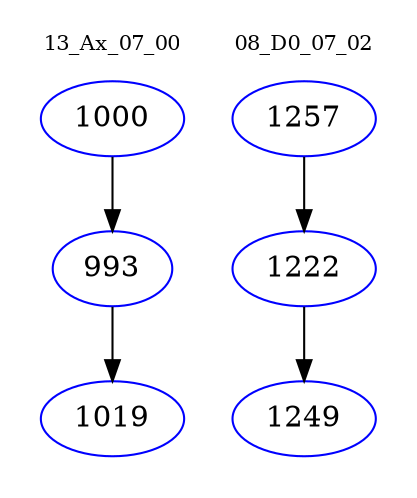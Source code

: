 digraph{
subgraph cluster_0 {
color = white
label = "13_Ax_07_00";
fontsize=10;
T0_1000 [label="1000", color="blue"]
T0_1000 -> T0_993 [color="black"]
T0_993 [label="993", color="blue"]
T0_993 -> T0_1019 [color="black"]
T0_1019 [label="1019", color="blue"]
}
subgraph cluster_1 {
color = white
label = "08_D0_07_02";
fontsize=10;
T1_1257 [label="1257", color="blue"]
T1_1257 -> T1_1222 [color="black"]
T1_1222 [label="1222", color="blue"]
T1_1222 -> T1_1249 [color="black"]
T1_1249 [label="1249", color="blue"]
}
}
